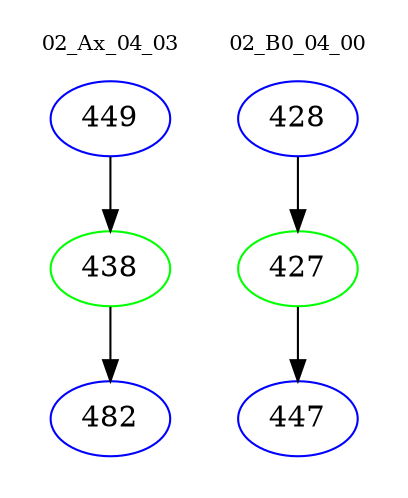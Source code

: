 digraph{
subgraph cluster_0 {
color = white
label = "02_Ax_04_03";
fontsize=10;
T0_449 [label="449", color="blue"]
T0_449 -> T0_438 [color="black"]
T0_438 [label="438", color="green"]
T0_438 -> T0_482 [color="black"]
T0_482 [label="482", color="blue"]
}
subgraph cluster_1 {
color = white
label = "02_B0_04_00";
fontsize=10;
T1_428 [label="428", color="blue"]
T1_428 -> T1_427 [color="black"]
T1_427 [label="427", color="green"]
T1_427 -> T1_447 [color="black"]
T1_447 [label="447", color="blue"]
}
}
